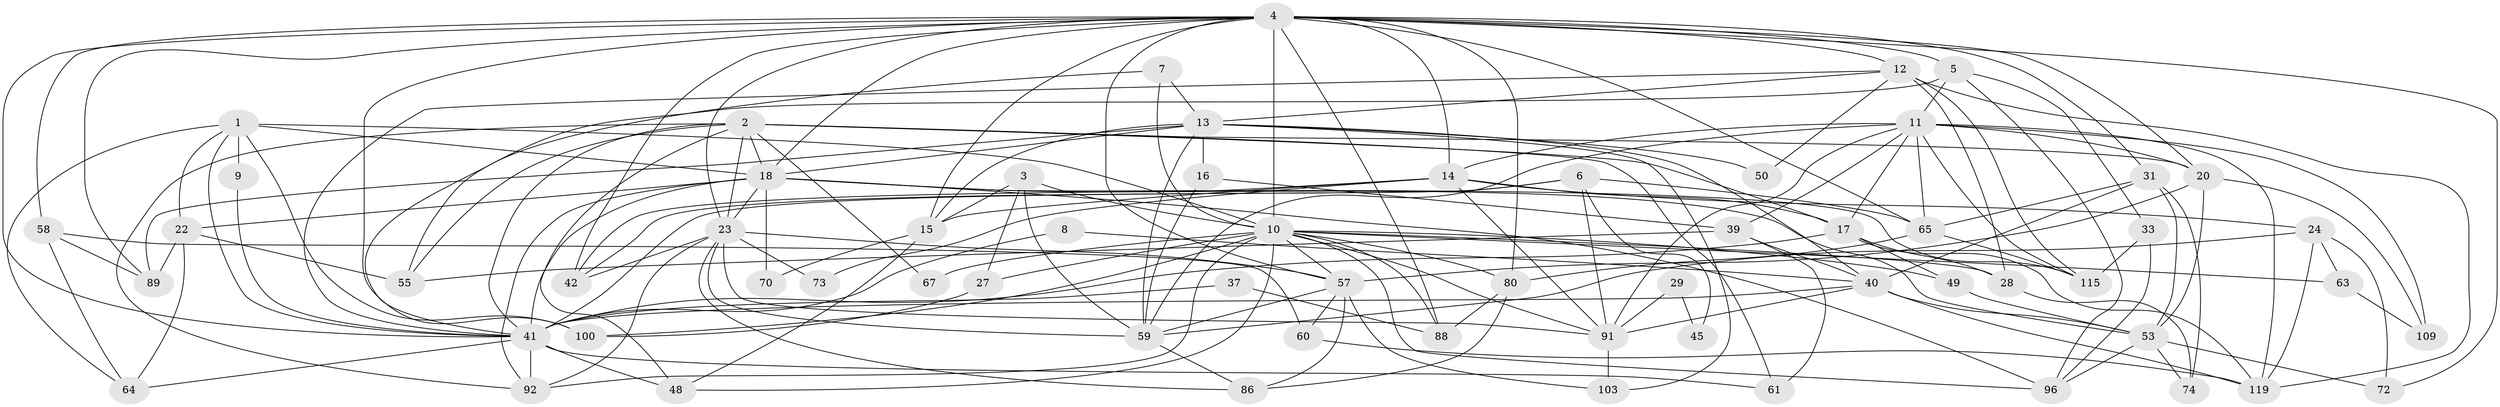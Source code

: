 // original degree distribution, {5: 0.15873015873015872, 3: 0.31746031746031744, 7: 0.03968253968253968, 4: 0.2857142857142857, 2: 0.10317460317460317, 6: 0.07936507936507936, 11: 0.007936507936507936, 8: 0.007936507936507936}
// Generated by graph-tools (version 1.1) at 2025/15/03/09/25 04:15:17]
// undirected, 63 vertices, 173 edges
graph export_dot {
graph [start="1"]
  node [color=gray90,style=filled];
  1 [super="+111"];
  2 [super="+34+21"];
  3;
  4 [super="+104+54+85+52"];
  5 [super="+113+66"];
  6 [super="+110"];
  7;
  8;
  9;
  10 [super="+90+19+30"];
  11 [super="+62+106"];
  12 [super="+123+81"];
  13 [super="+76+36+71"];
  14 [super="+77+98+124"];
  15 [super="+26"];
  16;
  17 [super="+35"];
  18 [super="+32+121"];
  20;
  22 [super="+93+108"];
  23 [super="+38+44"];
  24 [super="+25"];
  27;
  28;
  29;
  31;
  33;
  37;
  39;
  40 [super="+47+79"];
  41 [super="+43"];
  42;
  45;
  48;
  49;
  50;
  53 [super="+56"];
  55;
  57 [super="+97"];
  58 [super="+75"];
  59 [super="+83"];
  60;
  61;
  63;
  64 [super="+120"];
  65 [super="+99"];
  67;
  70;
  72;
  73;
  74;
  80 [super="+101"];
  86;
  88;
  89;
  91 [super="+118"];
  92;
  96;
  100;
  103;
  109;
  115 [super="+116"];
  119;
  1 -- 9;
  1 -- 100;
  1 -- 18;
  1 -- 41;
  1 -- 64;
  1 -- 10;
  1 -- 22;
  2 -- 18;
  2 -- 92;
  2 -- 61;
  2 -- 23;
  2 -- 48;
  2 -- 17;
  2 -- 67;
  2 -- 20;
  2 -- 55;
  2 -- 41;
  3 -- 27;
  3 -- 10 [weight=2];
  3 -- 59;
  3 -- 15;
  4 -- 57;
  4 -- 5;
  4 -- 23;
  4 -- 100 [weight=2];
  4 -- 42;
  4 -- 88 [weight=2];
  4 -- 10 [weight=2];
  4 -- 20;
  4 -- 12;
  4 -- 14 [weight=2];
  4 -- 15 [weight=3];
  4 -- 65;
  4 -- 18;
  4 -- 72;
  4 -- 41;
  4 -- 80;
  4 -- 89;
  4 -- 58;
  4 -- 31;
  5 -- 96;
  5 -- 33;
  5 -- 11;
  5 -- 41;
  6 -- 65;
  6 -- 42;
  6 -- 45;
  6 -- 41;
  6 -- 91;
  7 -- 55;
  7 -- 10;
  7 -- 13;
  8 -- 41 [weight=2];
  8 -- 40;
  9 -- 41;
  10 -- 92;
  10 -- 96;
  10 -- 27;
  10 -- 28;
  10 -- 57;
  10 -- 80;
  10 -- 67;
  10 -- 88;
  10 -- 48;
  10 -- 49;
  10 -- 100;
  10 -- 63;
  10 -- 91;
  11 -- 20;
  11 -- 39;
  11 -- 109;
  11 -- 14;
  11 -- 17;
  11 -- 115;
  11 -- 119;
  11 -- 59;
  11 -- 91;
  11 -- 65;
  12 -- 41;
  12 -- 119;
  12 -- 28;
  12 -- 50;
  12 -- 115;
  12 -- 13;
  13 -- 16;
  13 -- 50;
  13 -- 15 [weight=2];
  13 -- 103;
  13 -- 89;
  13 -- 59;
  13 -- 40;
  13 -- 18;
  14 -- 91;
  14 -- 24;
  14 -- 42;
  14 -- 73;
  14 -- 17;
  14 -- 15;
  15 -- 48;
  15 -- 70;
  16 -- 39;
  16 -- 59;
  17 -- 49;
  17 -- 119;
  17 -- 28;
  17 -- 41;
  18 -- 53;
  18 -- 96;
  18 -- 70;
  18 -- 92;
  18 -- 115;
  18 -- 22;
  18 -- 23;
  18 -- 41;
  20 -- 109;
  20 -- 57;
  20 -- 53;
  22 -- 64;
  22 -- 55;
  22 -- 89;
  23 -- 42;
  23 -- 73 [weight=2];
  23 -- 92;
  23 -- 91;
  23 -- 86;
  23 -- 59;
  23 -- 57;
  24 -- 59;
  24 -- 72;
  24 -- 63;
  24 -- 119;
  27 -- 100;
  28 -- 74;
  29 -- 91 [weight=2];
  29 -- 45;
  31 -- 74;
  31 -- 40;
  31 -- 53;
  31 -- 65;
  33 -- 96;
  33 -- 115;
  37 -- 88;
  37 -- 41;
  39 -- 55;
  39 -- 61;
  39 -- 40;
  40 -- 91;
  40 -- 119;
  40 -- 53;
  40 -- 41;
  41 -- 64;
  41 -- 48;
  41 -- 92;
  41 -- 61;
  49 -- 53;
  53 -- 96;
  53 -- 72;
  53 -- 74;
  57 -- 86;
  57 -- 103;
  57 -- 59;
  57 -- 60;
  58 -- 89;
  58 -- 60;
  58 -- 64;
  59 -- 86;
  60 -- 119;
  63 -- 109;
  65 -- 80;
  65 -- 115;
  80 -- 86;
  80 -- 88;
  91 -- 103;
}
